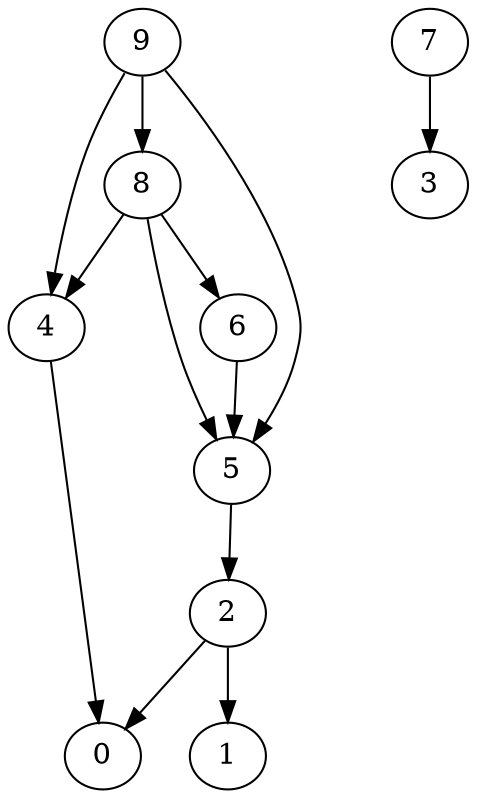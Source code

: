 digraph G {
  graph [splines=true overlap=false]
  node  [shape=ellipse, width=0.3, height=0.3]
  0 [label="0"];
  1 [label="1"];
  2 [label="2"];
  3 [label="3"];
  4 [label="4"];
  5 [label="5"];
  6 [label="6"];
  7 [label="7"];
  8 [label="8"];
  9 [label="9"];
  2 -> 0;
  2 -> 1;
  4 -> 0;
  5 -> 2;
  6 -> 5;
  7 -> 3;
  8 -> 4;
  8 -> 5;
  8 -> 6;
  9 -> 4;
  9 -> 5;
  9 -> 8;
}
